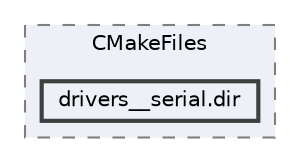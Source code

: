 digraph "build/zephyr/drivers/serial/CMakeFiles/drivers__serial.dir"
{
 // LATEX_PDF_SIZE
  bgcolor="transparent";
  edge [fontname=Helvetica,fontsize=10,labelfontname=Helvetica,labelfontsize=10];
  node [fontname=Helvetica,fontsize=10,shape=box,height=0.2,width=0.4];
  compound=true
  subgraph clusterdir_5dcd2c7d96efa6b730cae8ebf5744e4d {
    graph [ bgcolor="#edf0f7", pencolor="grey50", label="CMakeFiles", fontname=Helvetica,fontsize=10 style="filled,dashed", URL="dir_5dcd2c7d96efa6b730cae8ebf5744e4d.html",tooltip=""]
  dir_d372662843e67af30996308e1f8d0f03 [label="drivers__serial.dir", fillcolor="#edf0f7", color="grey25", style="filled,bold", URL="dir_d372662843e67af30996308e1f8d0f03.html",tooltip=""];
  }
}
